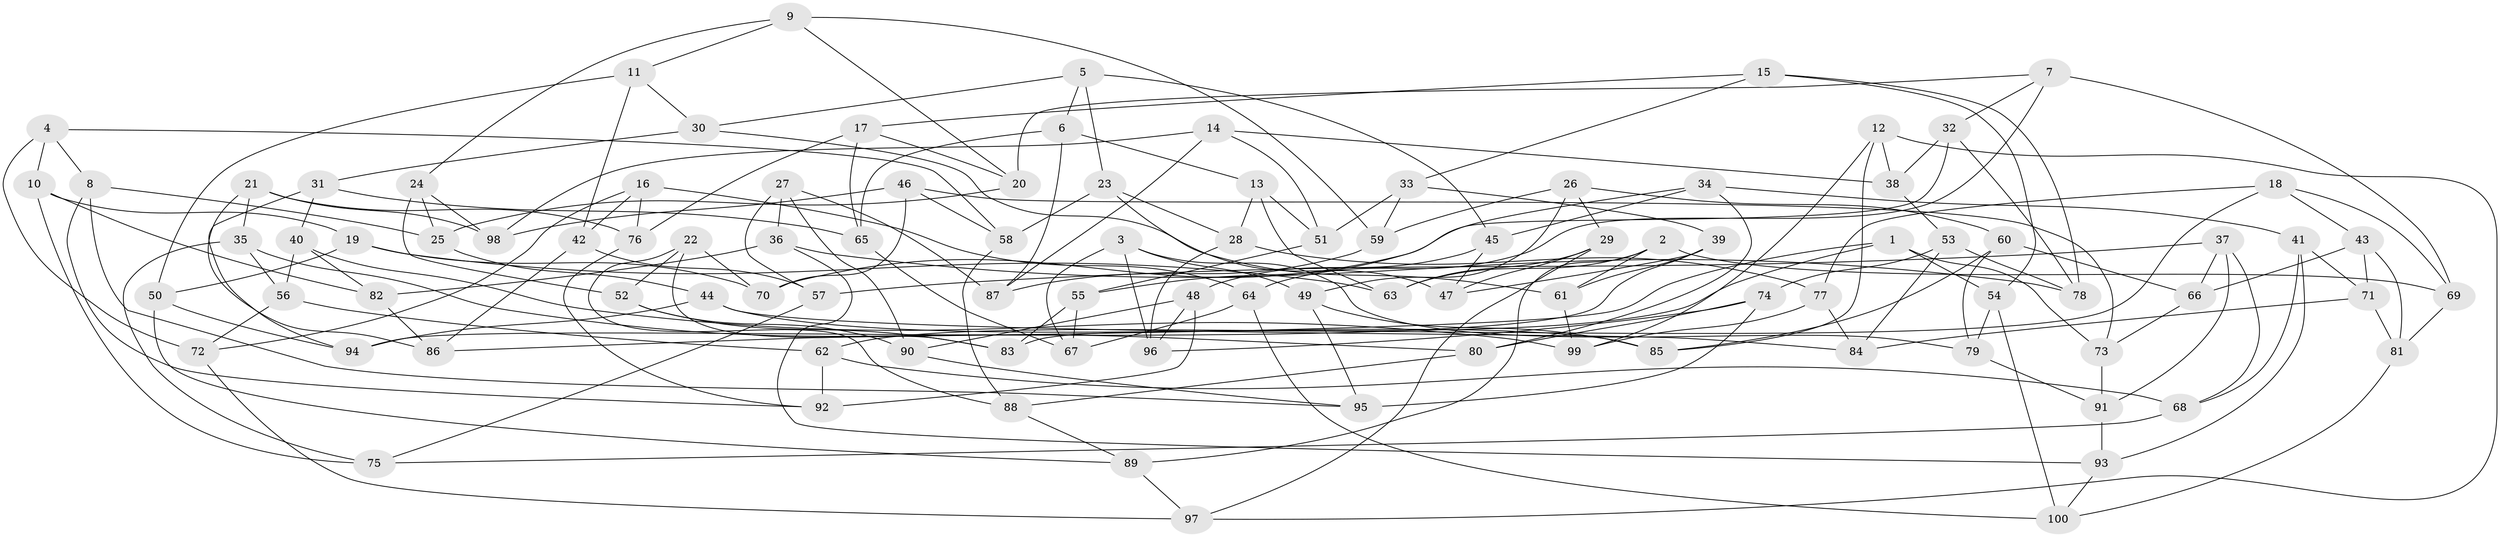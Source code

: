 // Generated by graph-tools (version 1.1) at 2025/39/02/21/25 10:39:01]
// undirected, 100 vertices, 200 edges
graph export_dot {
graph [start="1"]
  node [color=gray90,style=filled];
  1;
  2;
  3;
  4;
  5;
  6;
  7;
  8;
  9;
  10;
  11;
  12;
  13;
  14;
  15;
  16;
  17;
  18;
  19;
  20;
  21;
  22;
  23;
  24;
  25;
  26;
  27;
  28;
  29;
  30;
  31;
  32;
  33;
  34;
  35;
  36;
  37;
  38;
  39;
  40;
  41;
  42;
  43;
  44;
  45;
  46;
  47;
  48;
  49;
  50;
  51;
  52;
  53;
  54;
  55;
  56;
  57;
  58;
  59;
  60;
  61;
  62;
  63;
  64;
  65;
  66;
  67;
  68;
  69;
  70;
  71;
  72;
  73;
  74;
  75;
  76;
  77;
  78;
  79;
  80;
  81;
  82;
  83;
  84;
  85;
  86;
  87;
  88;
  89;
  90;
  91;
  92;
  93;
  94;
  95;
  96;
  97;
  98;
  99;
  100;
  1 -- 62;
  1 -- 73;
  1 -- 86;
  1 -- 54;
  2 -- 69;
  2 -- 63;
  2 -- 61;
  2 -- 89;
  3 -- 67;
  3 -- 79;
  3 -- 96;
  3 -- 49;
  4 -- 10;
  4 -- 8;
  4 -- 58;
  4 -- 72;
  5 -- 45;
  5 -- 6;
  5 -- 30;
  5 -- 23;
  6 -- 13;
  6 -- 87;
  6 -- 65;
  7 -- 20;
  7 -- 32;
  7 -- 64;
  7 -- 69;
  8 -- 92;
  8 -- 25;
  8 -- 95;
  9 -- 59;
  9 -- 24;
  9 -- 20;
  9 -- 11;
  10 -- 82;
  10 -- 75;
  10 -- 19;
  11 -- 30;
  11 -- 42;
  11 -- 50;
  12 -- 99;
  12 -- 97;
  12 -- 85;
  12 -- 38;
  13 -- 28;
  13 -- 51;
  13 -- 63;
  14 -- 87;
  14 -- 51;
  14 -- 98;
  14 -- 38;
  15 -- 78;
  15 -- 54;
  15 -- 33;
  15 -- 17;
  16 -- 64;
  16 -- 72;
  16 -- 76;
  16 -- 42;
  17 -- 65;
  17 -- 20;
  17 -- 76;
  18 -- 69;
  18 -- 83;
  18 -- 77;
  18 -- 43;
  19 -- 50;
  19 -- 63;
  19 -- 70;
  20 -- 25;
  21 -- 35;
  21 -- 86;
  21 -- 76;
  21 -- 98;
  22 -- 83;
  22 -- 88;
  22 -- 70;
  22 -- 52;
  23 -- 28;
  23 -- 58;
  23 -- 47;
  24 -- 25;
  24 -- 52;
  24 -- 98;
  25 -- 44;
  26 -- 49;
  26 -- 29;
  26 -- 60;
  26 -- 59;
  27 -- 57;
  27 -- 87;
  27 -- 36;
  27 -- 90;
  28 -- 96;
  28 -- 77;
  29 -- 47;
  29 -- 97;
  29 -- 63;
  30 -- 61;
  30 -- 31;
  31 -- 65;
  31 -- 40;
  31 -- 94;
  32 -- 38;
  32 -- 70;
  32 -- 78;
  33 -- 39;
  33 -- 59;
  33 -- 51;
  34 -- 41;
  34 -- 45;
  34 -- 80;
  34 -- 55;
  35 -- 80;
  35 -- 75;
  35 -- 56;
  36 -- 93;
  36 -- 78;
  36 -- 82;
  37 -- 66;
  37 -- 91;
  37 -- 57;
  37 -- 68;
  38 -- 53;
  39 -- 47;
  39 -- 61;
  39 -- 94;
  40 -- 56;
  40 -- 99;
  40 -- 82;
  41 -- 93;
  41 -- 68;
  41 -- 71;
  42 -- 86;
  42 -- 57;
  43 -- 66;
  43 -- 71;
  43 -- 81;
  44 -- 94;
  44 -- 85;
  44 -- 84;
  45 -- 48;
  45 -- 47;
  46 -- 70;
  46 -- 58;
  46 -- 73;
  46 -- 98;
  48 -- 96;
  48 -- 90;
  48 -- 92;
  49 -- 95;
  49 -- 85;
  50 -- 89;
  50 -- 94;
  51 -- 55;
  52 -- 83;
  52 -- 90;
  53 -- 74;
  53 -- 78;
  53 -- 84;
  54 -- 79;
  54 -- 100;
  55 -- 67;
  55 -- 83;
  56 -- 72;
  56 -- 62;
  57 -- 75;
  58 -- 88;
  59 -- 87;
  60 -- 79;
  60 -- 85;
  60 -- 66;
  61 -- 99;
  62 -- 92;
  62 -- 68;
  64 -- 100;
  64 -- 67;
  65 -- 67;
  66 -- 73;
  68 -- 75;
  69 -- 81;
  71 -- 84;
  71 -- 81;
  72 -- 97;
  73 -- 91;
  74 -- 80;
  74 -- 95;
  74 -- 96;
  76 -- 92;
  77 -- 99;
  77 -- 84;
  79 -- 91;
  80 -- 88;
  81 -- 100;
  82 -- 86;
  88 -- 89;
  89 -- 97;
  90 -- 95;
  91 -- 93;
  93 -- 100;
}
